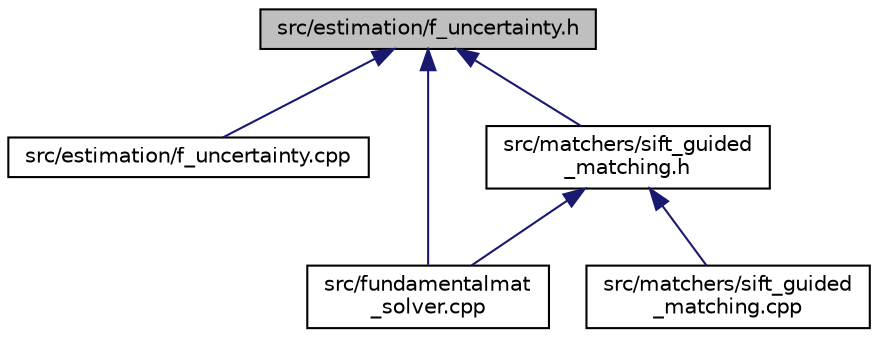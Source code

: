 digraph "src/estimation/f_uncertainty.h"
{
  edge [fontname="Helvetica",fontsize="10",labelfontname="Helvetica",labelfontsize="10"];
  node [fontname="Helvetica",fontsize="10",shape=record];
  Node1 [label="src/estimation/f_uncertainty.h",height=0.2,width=0.4,color="black", fillcolor="grey75", style="filled", fontcolor="black"];
  Node1 -> Node2 [dir="back",color="midnightblue",fontsize="10",style="solid"];
  Node2 [label="src/estimation/f_uncertainty.cpp",height=0.2,width=0.4,color="black", fillcolor="white", style="filled",URL="$f__uncertainty_8cpp.html"];
  Node1 -> Node3 [dir="back",color="midnightblue",fontsize="10",style="solid"];
  Node3 [label="src/fundamentalmat\l_solver.cpp",height=0.2,width=0.4,color="black", fillcolor="white", style="filled",URL="$fundamentalmat__solver_8cpp.html"];
  Node1 -> Node4 [dir="back",color="midnightblue",fontsize="10",style="solid"];
  Node4 [label="src/matchers/sift_guided\l_matching.h",height=0.2,width=0.4,color="black", fillcolor="white", style="filled",URL="$sift__guided__matching_8h.html"];
  Node4 -> Node3 [dir="back",color="midnightblue",fontsize="10",style="solid"];
  Node4 -> Node5 [dir="back",color="midnightblue",fontsize="10",style="solid"];
  Node5 [label="src/matchers/sift_guided\l_matching.cpp",height=0.2,width=0.4,color="black", fillcolor="white", style="filled",URL="$sift__guided__matching_8cpp.html"];
}
